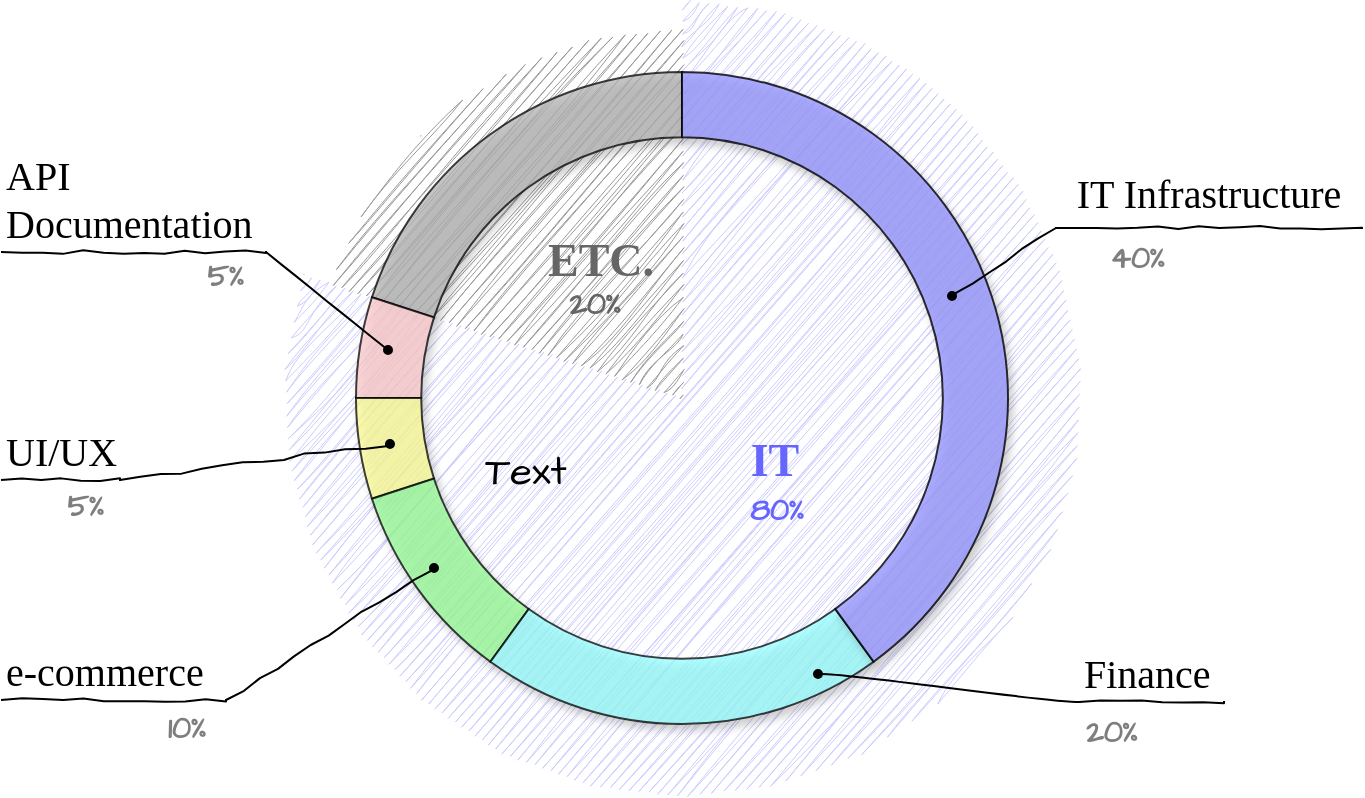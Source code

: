 <mxfile version="22.1.11" type="device">
  <diagram name="Page-1" id="viIcu50T6LygO2T--FVd">
    <mxGraphModel dx="1289" dy="2755" grid="0" gridSize="10" guides="1" tooltips="1" connect="1" arrows="1" fold="1" page="1" pageScale="1" pageWidth="800" pageHeight="800" math="0" shadow="0">
      <root>
        <mxCell id="0" />
        <mxCell id="1" value="light" parent="0" visible="0" />
        <mxCell id="ik-Oswm8SHKjp2aYhbDL-30" value="" style="rounded=1;whiteSpace=wrap;html=1;arcSize=31;strokeColor=none;strokeWidth=1;fillColor=#1CA5B8;fontColor=#ffffff;whiteSpace=wrap;align=left;verticalAlign=middle;spacingLeft=0;fontStyle=0;fontSize=14;spacing=10;shadow=0;glass=0;labelBackgroundColor=none;sketch=1;jiggle=2;curveFitting=1;fontFamily=Helvetica;" parent="1" vertex="1">
          <mxGeometry x="563" y="-630" width="72" height="276" as="geometry" />
        </mxCell>
        <mxCell id="ik-Oswm8SHKjp2aYhbDL-28" value="" style="rounded=1;whiteSpace=wrap;html=1;arcSize=10;strokeColor=none;strokeWidth=1;fillColor=#FFBC26;fontColor=#000000;whiteSpace=wrap;align=left;verticalAlign=middle;spacingLeft=0;fontStyle=1;fontSize=14;spacing=10;shadow=0;glass=0;labelBackgroundColor=none;sketch=1;jiggle=2;curveFitting=1;fontFamily=Helvetica;" parent="1" vertex="1">
          <mxGeometry x="137" y="-631" width="418" height="276" as="geometry" />
        </mxCell>
        <mxCell id="ik-Oswm8SHKjp2aYhbDL-22" value="&lt;font face=&quot;Architects Daughter&quot;&gt;&lt;span&gt;UI / UX&lt;/span&gt;&lt;/font&gt;" style="text;whiteSpace=wrap;html=1;fontSize=16;fontFamily=Helvetica;fontColor=default;align=center;verticalAlign=middle;fontStyle=0" parent="1" vertex="1">
          <mxGeometry x="345" y="-420" width="139" height="22" as="geometry" />
        </mxCell>
        <mxCell id="ik-Oswm8SHKjp2aYhbDL-25" value="&lt;font face=&quot;Architects Daughter&quot;&gt;&lt;span&gt;API Documentation&lt;/span&gt;&lt;/font&gt;" style="text;whiteSpace=wrap;html=1;fontSize=16;fontFamily=Helvetica;fontColor=default;align=center;verticalAlign=middle;fontStyle=0" parent="1" vertex="1">
          <mxGeometry x="408" y="-396" width="139" height="22" as="geometry" />
        </mxCell>
        <mxCell id="ik-Oswm8SHKjp2aYhbDL-27" value="" style="group" parent="1" vertex="1" connectable="0">
          <mxGeometry x="147" y="-503" width="400" height="20" as="geometry" />
        </mxCell>
        <mxCell id="ik-Oswm8SHKjp2aYhbDL-7" value="40%&lt;br&gt;Infrastructure" style="shape=crossbar;whiteSpace=wrap;html=1;rounded=1;shadow=0;glass=0;labelBackgroundColor=none;sketch=1;jiggle=2;curveFitting=1;strokeColor=default;strokeWidth=2;align=center;verticalAlign=middle;fontFamily=Architects Daughter;fontSize=16;fontColor=default;fillColor=default;fontSource=https%3A%2F%2Ffonts.googleapis.com%2Fcss%3Ffamily%3DArchitects%2BDaughter;fontStyle=1" parent="ik-Oswm8SHKjp2aYhbDL-27" vertex="1">
          <mxGeometry width="199.688" height="20" as="geometry" />
        </mxCell>
        <mxCell id="ik-Oswm8SHKjp2aYhbDL-13" value="20%&lt;br&gt;finance" style="shape=crossbar;whiteSpace=wrap;html=1;rounded=1;shadow=0;glass=0;labelBackgroundColor=none;sketch=1;jiggle=2;curveFitting=1;strokeColor=default;strokeWidth=2;align=center;verticalAlign=middle;fontFamily=Architects Daughter;fontSize=16;fontColor=default;fillColor=default;fontSource=https%3A%2F%2Ffonts.googleapis.com%2Fcss%3Ffamily%3DArchitects%2BDaughter;fontStyle=1" parent="ik-Oswm8SHKjp2aYhbDL-27" vertex="1">
          <mxGeometry x="199.688" width="99.844" height="20" as="geometry" />
        </mxCell>
        <mxCell id="ik-Oswm8SHKjp2aYhbDL-14" value="10%&lt;br&gt;&amp;nbsp;" style="shape=crossbar;whiteSpace=wrap;html=1;rounded=1;shadow=0;glass=0;labelBackgroundColor=none;sketch=1;jiggle=2;curveFitting=1;strokeColor=default;strokeWidth=2;align=center;verticalAlign=middle;fontFamily=Architects Daughter;fontSize=16;fontColor=default;fillColor=default;fontSource=https%3A%2F%2Ffonts.googleapis.com%2Fcss%3Ffamily%3DArchitects%2BDaughter;fontStyle=1" parent="ik-Oswm8SHKjp2aYhbDL-27" vertex="1">
          <mxGeometry x="299.532" width="49.922" height="20" as="geometry" />
        </mxCell>
        <mxCell id="ik-Oswm8SHKjp2aYhbDL-21" value="5%&lt;br&gt;&amp;nbsp;" style="shape=crossbar;whiteSpace=wrap;html=1;rounded=1;shadow=0;glass=0;labelBackgroundColor=none;sketch=1;jiggle=2;curveFitting=1;strokeColor=default;strokeWidth=2;align=center;verticalAlign=middle;fontFamily=Architects Daughter;fontSize=16;fontColor=default;fillColor=default;fontSource=https%3A%2F%2Ffonts.googleapis.com%2Fcss%3Ffamily%3DArchitects%2BDaughter;fontStyle=1" parent="ik-Oswm8SHKjp2aYhbDL-27" vertex="1">
          <mxGeometry x="350.078" width="24.961" height="20" as="geometry" />
        </mxCell>
        <mxCell id="ik-Oswm8SHKjp2aYhbDL-24" value="5%&lt;br&gt;&amp;nbsp;" style="shape=crossbar;whiteSpace=wrap;html=1;rounded=1;shadow=0;glass=0;labelBackgroundColor=none;sketch=1;jiggle=2;curveFitting=1;strokeColor=default;strokeWidth=2;align=center;verticalAlign=middle;fontFamily=Architects Daughter;fontSize=16;fontColor=default;fillColor=default;fontSource=https%3A%2F%2Ffonts.googleapis.com%2Fcss%3Ffamily%3DArchitects%2BDaughter;fontStyle=1" parent="ik-Oswm8SHKjp2aYhbDL-27" vertex="1">
          <mxGeometry x="375.039" width="24.961" height="20" as="geometry" />
        </mxCell>
        <mxCell id="ik-Oswm8SHKjp2aYhbDL-20" style="edgeStyle=orthogonalEdgeStyle;rounded=0;sketch=1;hachureGap=4;jiggle=2;curveFitting=1;orthogonalLoop=1;jettySize=auto;html=1;exitX=0.5;exitY=0.5;exitDx=0;exitDy=0;exitPerimeter=0;fontFamily=Helvetica;fontSource=https%3A%2F%2Ffonts.googleapis.com%2Fcss%3Ffamily%3DArchitects%2BDaughter;fontSize=16;fontColor=default;startSize=8;endSize=8;" parent="1" source="ik-Oswm8SHKjp2aYhbDL-21" target="ik-Oswm8SHKjp2aYhbDL-22" edge="1">
          <mxGeometry relative="1" as="geometry">
            <Array as="points">
              <mxPoint x="510" y="-443" />
              <mxPoint x="415" y="-443" />
            </Array>
          </mxGeometry>
        </mxCell>
        <mxCell id="ik-Oswm8SHKjp2aYhbDL-23" style="edgeStyle=orthogonalEdgeStyle;rounded=0;sketch=1;hachureGap=4;jiggle=2;curveFitting=1;orthogonalLoop=1;jettySize=auto;html=1;exitX=0.5;exitY=0.5;exitDx=0;exitDy=0;exitPerimeter=0;fontFamily=Helvetica;fontSource=https%3A%2F%2Ffonts.googleapis.com%2Fcss%3Ffamily%3DArchitects%2BDaughter;fontSize=16;fontColor=default;startSize=8;endSize=8;" parent="1" source="ik-Oswm8SHKjp2aYhbDL-24" target="ik-Oswm8SHKjp2aYhbDL-25" edge="1">
          <mxGeometry relative="1" as="geometry">
            <Array as="points">
              <mxPoint x="535" y="-422" />
              <mxPoint x="478" y="-422" />
            </Array>
          </mxGeometry>
        </mxCell>
        <mxCell id="ik-Oswm8SHKjp2aYhbDL-31" value="&lt;font face=&quot;Architects Daughter&quot;&gt;&lt;span&gt;e-commerce&lt;/span&gt;&lt;/font&gt;" style="text;whiteSpace=wrap;html=1;fontSize=16;fontFamily=Helvetica;fontColor=default;align=center;verticalAlign=middle;fontStyle=0" parent="1" vertex="1">
          <mxGeometry x="277.5" y="-438" width="139" height="22" as="geometry" />
        </mxCell>
        <mxCell id="ik-Oswm8SHKjp2aYhbDL-19" style="edgeStyle=orthogonalEdgeStyle;rounded=0;sketch=1;hachureGap=4;jiggle=2;curveFitting=1;orthogonalLoop=1;jettySize=auto;html=1;exitX=0.5;exitY=0.5;exitDx=0;exitDy=0;exitPerimeter=0;fontFamily=Helvetica;fontSource=https%3A%2F%2Ffonts.googleapis.com%2Fcss%3Ffamily%3DArchitects%2BDaughter;fontSize=16;fontColor=default;startSize=8;endSize=8;entryX=0.475;entryY=0.091;entryDx=0;entryDy=0;entryPerimeter=0;" parent="1" source="ik-Oswm8SHKjp2aYhbDL-14" target="ik-Oswm8SHKjp2aYhbDL-31" edge="1">
          <mxGeometry relative="1" as="geometry">
            <mxPoint x="494" y="-267" as="targetPoint" />
            <Array as="points">
              <mxPoint x="471" y="-457" />
              <mxPoint x="344" y="-457" />
            </Array>
          </mxGeometry>
        </mxCell>
        <mxCell id="ik-Oswm8SHKjp2aYhbDL-71" value="IT&lt;br style=&quot;font-size: 26px;&quot;&gt;(80%)" style="rounded=1;whiteSpace=wrap;html=1;strokeWidth=2;fillWeight=4;hachureGap=8;hachureAngle=45;fillColor=#999900;sketch=1;shadow=0;glass=0;labelBackgroundColor=none;jiggle=2;curveFitting=1;strokeColor=default;align=center;verticalAlign=bottom;fontFamily=Architects Daughter;fontSize=26;fontColor=default;labelPosition=center;verticalLabelPosition=top;fontSource=https%3A%2F%2Ffonts.googleapis.com%2Fcss%3Ffamily%3DArchitects%2BDaughter;fontStyle=1" parent="1" vertex="1">
          <mxGeometry x="147" y="-545" width="402" height="25" as="geometry" />
        </mxCell>
        <mxCell id="ik-Oswm8SHKjp2aYhbDL-72" value="ETC.&lt;br&gt;(20%)" style="rounded=1;whiteSpace=wrap;html=1;strokeWidth=2;fillWeight=4;hachureGap=8;hachureAngle=45;fillColor=#9999FF;sketch=1;shadow=0;glass=0;labelBackgroundColor=none;jiggle=2;curveFitting=1;strokeColor=default;align=center;verticalAlign=bottom;fontFamily=Architects Daughter;fontSize=26;fontColor=default;labelPosition=center;verticalLabelPosition=top;fontSource=https%3A%2F%2Ffonts.googleapis.com%2Fcss%3Ffamily%3DArchitects%2BDaughter;fontStyle=1" parent="1" vertex="1">
          <mxGeometry x="569" y="-545" width="60" height="25" as="geometry" />
        </mxCell>
        <mxCell id="ik-Oswm8SHKjp2aYhbDL-79" value="&lt;font face=&quot;Architects Daughter&quot; style=&quot;font-size: 15px;&quot;&gt;Art,&lt;br style=&quot;font-size: 15px;&quot;&gt;Social Science,&lt;br style=&quot;font-size: 15px;&quot;&gt;Media &amp;amp; commu-nication&lt;br style=&quot;font-size: 15px;&quot;&gt;&lt;/font&gt;" style="text;whiteSpace=wrap;html=1;fontSize=15;fontFamily=Helvetica;fontColor=default;align=center;verticalAlign=top;fontStyle=0" parent="1" vertex="1">
          <mxGeometry x="569" y="-512" width="61" height="143" as="geometry" />
        </mxCell>
        <mxCell id="ik-Oswm8SHKjp2aYhbDL-80" value="&lt;font face=&quot;Architects Daughter&quot;&gt;&lt;span&gt;by format&lt;/span&gt;&lt;/font&gt;" style="text;whiteSpace=wrap;html=1;fontSize=16;fontFamily=Helvetica;fontColor=default;align=left;verticalAlign=middle;fontStyle=1" parent="1" vertex="1">
          <mxGeometry x="143" y="-343" width="139" height="22" as="geometry" />
        </mxCell>
        <mxCell id="ik-Oswm8SHKjp2aYhbDL-60" value="30%&lt;br&gt;documents" style="rounded=1;whiteSpace=wrap;html=1;arcSize=50;strokeColor=none;strokeWidth=1;fillColor=#727F8C;fontColor=default;whiteSpace=wrap;align=center;verticalAlign=middle;spacingLeft=0;fontStyle=1;fontSize=18;spacing=10;shadow=0;glass=0;labelBackgroundColor=none;sketch=1;jiggle=2;curveFitting=1;fontFamily=Architects Daughter;fontSource=https%3A%2F%2Ffonts.googleapis.com%2Fcss%3Ffamily%3DArchitects%2BDaughter;fillStyle=hachure;container=0;" parent="1" vertex="1">
          <mxGeometry x="137" y="-317" width="149.124" height="50" as="geometry" />
        </mxCell>
        <mxCell id="ik-Oswm8SHKjp2aYhbDL-65" value="10%&lt;br&gt;ETC." style="rounded=1;whiteSpace=wrap;html=1;arcSize=50;strokeColor=none;strokeWidth=1;fillColor=#727F8C;fontColor=default;whiteSpace=wrap;align=center;verticalAlign=middle;spacingLeft=0;fontStyle=1;fontSize=18;spacing=0;shadow=0;glass=0;labelBackgroundColor=none;sketch=1;jiggle=2;curveFitting=1;fontFamily=Architects Daughter;fontSource=https%3A%2F%2Ffonts.googleapis.com%2Fcss%3Ffamily%3DArchitects%2BDaughter;fillStyle=hachure;container=0;horizontal=1;" parent="1" vertex="1">
          <mxGeometry x="586.213" y="-317" width="48.787" height="50" as="geometry" />
        </mxCell>
        <mxCell id="ik-Oswm8SHKjp2aYhbDL-61" value="20% website" style="rounded=1;whiteSpace=wrap;html=1;arcSize=50;strokeColor=none;strokeWidth=1;fillColor=#727F8C;fontColor=default;whiteSpace=wrap;align=center;verticalAlign=middle;spacingLeft=0;fontStyle=1;fontSize=18;spacing=10;shadow=0;glass=0;labelBackgroundColor=none;sketch=1;jiggle=2;curveFitting=1;fontFamily=Architects Daughter;fontSource=https%3A%2F%2Ffonts.googleapis.com%2Fcss%3Ffamily%3DArchitects%2BDaughter;fillStyle=hachure;container=0;" parent="1" vertex="1">
          <mxGeometry x="291" y="-317" width="93" height="50" as="geometry" />
        </mxCell>
        <mxCell id="ik-Oswm8SHKjp2aYhbDL-62" value="20%&lt;br&gt;subtitling" style="rounded=1;whiteSpace=wrap;html=1;arcSize=50;strokeColor=none;strokeWidth=1;fillColor=#727F8C;fontColor=default;whiteSpace=wrap;align=center;verticalAlign=middle;spacingLeft=0;fontStyle=1;fontSize=18;spacing=10;shadow=0;glass=0;labelBackgroundColor=none;sketch=1;jiggle=2;curveFitting=1;fontFamily=Architects Daughter;fontSource=https%3A%2F%2Ffonts.googleapis.com%2Fcss%3Ffamily%3DArchitects%2BDaughter;fillStyle=hachure;container=0;" parent="1" vertex="1">
          <mxGeometry x="389" y="-317" width="93" height="50" as="geometry" />
        </mxCell>
        <mxCell id="ik-Oswm8SHKjp2aYhbDL-64" value="20%&lt;br&gt;P.R." style="rounded=1;whiteSpace=wrap;html=1;arcSize=50;strokeColor=none;strokeWidth=1;fillColor=#727F8C;fontColor=default;whiteSpace=wrap;align=center;verticalAlign=middle;spacingLeft=0;fontStyle=1;fontSize=18;spacing=10;shadow=0;glass=0;labelBackgroundColor=none;sketch=1;jiggle=2;curveFitting=1;fontFamily=Architects Daughter;fontSource=https%3A%2F%2Ffonts.googleapis.com%2Fcss%3Ffamily%3DArchitects%2BDaughter;fillStyle=hachure;container=0;" parent="1" vertex="1">
          <mxGeometry x="487" y="-317" width="93" height="50" as="geometry" />
        </mxCell>
        <mxCell id="ik-Oswm8SHKjp2aYhbDL-115" value="dark" parent="0" visible="0" />
        <mxCell id="ik-Oswm8SHKjp2aYhbDL-116" value="" style="rounded=1;whiteSpace=wrap;html=1;arcSize=31;strokeColor=none;strokeWidth=1;fillColor=#1CA5B8;fontColor=#ffffff;whiteSpace=wrap;align=left;verticalAlign=middle;spacingLeft=0;fontStyle=0;fontSize=14;spacing=10;shadow=0;glass=0;labelBackgroundColor=none;sketch=1;jiggle=2;curveFitting=1;fontFamily=Helvetica;opacity=50;" parent="ik-Oswm8SHKjp2aYhbDL-115" vertex="1">
          <mxGeometry x="563" y="-630" width="72" height="276" as="geometry" />
        </mxCell>
        <mxCell id="ik-Oswm8SHKjp2aYhbDL-117" value="" style="rounded=1;whiteSpace=wrap;html=1;arcSize=10;strokeColor=none;strokeWidth=1;fillColor=#FFBC26;fontColor=#000000;whiteSpace=wrap;align=left;verticalAlign=middle;spacingLeft=0;fontStyle=1;fontSize=14;spacing=10;shadow=0;glass=0;labelBackgroundColor=none;sketch=1;jiggle=2;curveFitting=1;fontFamily=Helvetica;opacity=50;" parent="ik-Oswm8SHKjp2aYhbDL-115" vertex="1">
          <mxGeometry x="137" y="-631" width="418" height="276" as="geometry" />
        </mxCell>
        <mxCell id="ik-Oswm8SHKjp2aYhbDL-118" value="&lt;font face=&quot;Architects Daughter&quot;&gt;&lt;span&gt;UI / UX&lt;/span&gt;&lt;/font&gt;" style="text;whiteSpace=wrap;html=1;fontSize=16;fontFamily=Helvetica;fontColor=default;align=center;verticalAlign=middle;fontStyle=0" parent="ik-Oswm8SHKjp2aYhbDL-115" vertex="1">
          <mxGeometry x="345" y="-420" width="139" height="22" as="geometry" />
        </mxCell>
        <mxCell id="ik-Oswm8SHKjp2aYhbDL-119" value="&lt;font face=&quot;Architects Daughter&quot;&gt;&lt;span&gt;API Documentation&lt;/span&gt;&lt;/font&gt;" style="text;whiteSpace=wrap;html=1;fontSize=16;fontFamily=Helvetica;fontColor=default;align=center;verticalAlign=middle;fontStyle=0" parent="ik-Oswm8SHKjp2aYhbDL-115" vertex="1">
          <mxGeometry x="408" y="-396" width="139" height="22" as="geometry" />
        </mxCell>
        <mxCell id="ik-Oswm8SHKjp2aYhbDL-120" value="" style="group" parent="ik-Oswm8SHKjp2aYhbDL-115" vertex="1" connectable="0">
          <mxGeometry x="147" y="-503" width="400" height="20" as="geometry" />
        </mxCell>
        <mxCell id="ik-Oswm8SHKjp2aYhbDL-121" value="40%&lt;br&gt;Infrastructure" style="shape=crossbar;whiteSpace=wrap;html=1;rounded=1;shadow=0;glass=0;labelBackgroundColor=none;sketch=1;jiggle=2;curveFitting=1;strokeColor=default;strokeWidth=2;align=center;verticalAlign=middle;fontFamily=Architects Daughter;fontSize=16;fontColor=default;fillColor=default;fontSource=https%3A%2F%2Ffonts.googleapis.com%2Fcss%3Ffamily%3DArchitects%2BDaughter;fontStyle=1" parent="ik-Oswm8SHKjp2aYhbDL-120" vertex="1">
          <mxGeometry width="199.688" height="20" as="geometry" />
        </mxCell>
        <mxCell id="ik-Oswm8SHKjp2aYhbDL-122" value="20%&lt;br&gt;finance" style="shape=crossbar;whiteSpace=wrap;html=1;rounded=1;shadow=0;glass=0;labelBackgroundColor=none;sketch=1;jiggle=2;curveFitting=1;strokeColor=default;strokeWidth=2;align=center;verticalAlign=middle;fontFamily=Architects Daughter;fontSize=16;fontColor=default;fillColor=default;fontSource=https%3A%2F%2Ffonts.googleapis.com%2Fcss%3Ffamily%3DArchitects%2BDaughter;fontStyle=1" parent="ik-Oswm8SHKjp2aYhbDL-120" vertex="1">
          <mxGeometry x="199.688" width="99.844" height="20" as="geometry" />
        </mxCell>
        <mxCell id="ik-Oswm8SHKjp2aYhbDL-123" value="10%&lt;br&gt;&amp;nbsp;" style="shape=crossbar;whiteSpace=wrap;html=1;rounded=1;shadow=0;glass=0;labelBackgroundColor=none;sketch=1;jiggle=2;curveFitting=1;strokeColor=default;strokeWidth=2;align=center;verticalAlign=middle;fontFamily=Architects Daughter;fontSize=16;fontColor=default;fillColor=default;fontSource=https%3A%2F%2Ffonts.googleapis.com%2Fcss%3Ffamily%3DArchitects%2BDaughter;fontStyle=1" parent="ik-Oswm8SHKjp2aYhbDL-120" vertex="1">
          <mxGeometry x="299.532" width="49.922" height="20" as="geometry" />
        </mxCell>
        <mxCell id="ik-Oswm8SHKjp2aYhbDL-124" value="5%&lt;br&gt;&amp;nbsp;" style="shape=crossbar;whiteSpace=wrap;html=1;rounded=1;shadow=0;glass=0;labelBackgroundColor=none;sketch=1;jiggle=2;curveFitting=1;strokeColor=default;strokeWidth=2;align=center;verticalAlign=middle;fontFamily=Architects Daughter;fontSize=16;fontColor=default;fillColor=default;fontSource=https%3A%2F%2Ffonts.googleapis.com%2Fcss%3Ffamily%3DArchitects%2BDaughter;fontStyle=1" parent="ik-Oswm8SHKjp2aYhbDL-120" vertex="1">
          <mxGeometry x="350.078" width="24.961" height="20" as="geometry" />
        </mxCell>
        <mxCell id="ik-Oswm8SHKjp2aYhbDL-125" value="5%&lt;br&gt;&amp;nbsp;" style="shape=crossbar;whiteSpace=wrap;html=1;rounded=1;shadow=0;glass=0;labelBackgroundColor=none;sketch=1;jiggle=2;curveFitting=1;strokeColor=default;strokeWidth=2;align=center;verticalAlign=middle;fontFamily=Architects Daughter;fontSize=16;fontColor=default;fillColor=default;fontSource=https%3A%2F%2Ffonts.googleapis.com%2Fcss%3Ffamily%3DArchitects%2BDaughter;fontStyle=1" parent="ik-Oswm8SHKjp2aYhbDL-120" vertex="1">
          <mxGeometry x="375.039" width="24.961" height="20" as="geometry" />
        </mxCell>
        <mxCell id="ik-Oswm8SHKjp2aYhbDL-126" style="edgeStyle=orthogonalEdgeStyle;rounded=0;sketch=1;hachureGap=4;jiggle=2;curveFitting=1;orthogonalLoop=1;jettySize=auto;html=1;exitX=0.5;exitY=0.5;exitDx=0;exitDy=0;exitPerimeter=0;fontFamily=Helvetica;fontSource=https%3A%2F%2Ffonts.googleapis.com%2Fcss%3Ffamily%3DArchitects%2BDaughter;fontSize=16;fontColor=default;startSize=8;endSize=8;" parent="ik-Oswm8SHKjp2aYhbDL-115" source="ik-Oswm8SHKjp2aYhbDL-124" target="ik-Oswm8SHKjp2aYhbDL-118" edge="1">
          <mxGeometry relative="1" as="geometry">
            <Array as="points">
              <mxPoint x="510" y="-443" />
              <mxPoint x="415" y="-443" />
            </Array>
          </mxGeometry>
        </mxCell>
        <mxCell id="ik-Oswm8SHKjp2aYhbDL-127" style="edgeStyle=orthogonalEdgeStyle;rounded=0;sketch=1;hachureGap=4;jiggle=2;curveFitting=1;orthogonalLoop=1;jettySize=auto;html=1;exitX=0.5;exitY=0.5;exitDx=0;exitDy=0;exitPerimeter=0;fontFamily=Helvetica;fontSource=https%3A%2F%2Ffonts.googleapis.com%2Fcss%3Ffamily%3DArchitects%2BDaughter;fontSize=16;fontColor=default;startSize=8;endSize=8;" parent="ik-Oswm8SHKjp2aYhbDL-115" source="ik-Oswm8SHKjp2aYhbDL-125" target="ik-Oswm8SHKjp2aYhbDL-119" edge="1">
          <mxGeometry relative="1" as="geometry">
            <Array as="points">
              <mxPoint x="535" y="-422" />
              <mxPoint x="478" y="-422" />
            </Array>
          </mxGeometry>
        </mxCell>
        <mxCell id="ik-Oswm8SHKjp2aYhbDL-128" value="&lt;font face=&quot;Architects Daughter&quot;&gt;&lt;span&gt;e-commerce&lt;/span&gt;&lt;/font&gt;" style="text;whiteSpace=wrap;html=1;fontSize=16;fontFamily=Helvetica;fontColor=default;align=center;verticalAlign=middle;fontStyle=0" parent="ik-Oswm8SHKjp2aYhbDL-115" vertex="1">
          <mxGeometry x="277.5" y="-438" width="139" height="22" as="geometry" />
        </mxCell>
        <mxCell id="ik-Oswm8SHKjp2aYhbDL-129" style="edgeStyle=orthogonalEdgeStyle;rounded=0;sketch=1;hachureGap=4;jiggle=2;curveFitting=1;orthogonalLoop=1;jettySize=auto;html=1;exitX=0.5;exitY=0.5;exitDx=0;exitDy=0;exitPerimeter=0;fontFamily=Helvetica;fontSource=https%3A%2F%2Ffonts.googleapis.com%2Fcss%3Ffamily%3DArchitects%2BDaughter;fontSize=16;fontColor=default;startSize=8;endSize=8;entryX=0.475;entryY=0.091;entryDx=0;entryDy=0;entryPerimeter=0;" parent="ik-Oswm8SHKjp2aYhbDL-115" source="ik-Oswm8SHKjp2aYhbDL-123" target="ik-Oswm8SHKjp2aYhbDL-128" edge="1">
          <mxGeometry relative="1" as="geometry">
            <mxPoint x="494" y="-267" as="targetPoint" />
            <Array as="points">
              <mxPoint x="471" y="-457" />
              <mxPoint x="344" y="-457" />
            </Array>
          </mxGeometry>
        </mxCell>
        <mxCell id="ik-Oswm8SHKjp2aYhbDL-130" value="IT&lt;br style=&quot;font-size: 26px;&quot;&gt;(80%)" style="rounded=1;whiteSpace=wrap;html=1;strokeWidth=2;fillWeight=4;hachureGap=8;hachureAngle=45;fillColor=#999900;sketch=1;shadow=0;glass=0;labelBackgroundColor=none;jiggle=2;curveFitting=1;strokeColor=default;align=center;verticalAlign=bottom;fontFamily=Architects Daughter;fontSize=26;fontColor=default;labelPosition=center;verticalLabelPosition=top;fontSource=https%3A%2F%2Ffonts.googleapis.com%2Fcss%3Ffamily%3DArchitects%2BDaughter;fontStyle=1" parent="ik-Oswm8SHKjp2aYhbDL-115" vertex="1">
          <mxGeometry x="147" y="-545" width="402" height="25" as="geometry" />
        </mxCell>
        <mxCell id="ik-Oswm8SHKjp2aYhbDL-131" value="ETC.&lt;br&gt;(20%)" style="rounded=1;whiteSpace=wrap;html=1;strokeWidth=2;fillWeight=4;hachureGap=8;hachureAngle=45;fillColor=#9999FF;sketch=1;shadow=0;glass=0;labelBackgroundColor=none;jiggle=2;curveFitting=1;strokeColor=default;align=center;verticalAlign=bottom;fontFamily=Architects Daughter;fontSize=26;fontColor=default;labelPosition=center;verticalLabelPosition=top;fontSource=https%3A%2F%2Ffonts.googleapis.com%2Fcss%3Ffamily%3DArchitects%2BDaughter;fontStyle=1" parent="ik-Oswm8SHKjp2aYhbDL-115" vertex="1">
          <mxGeometry x="569" y="-545" width="60" height="25" as="geometry" />
        </mxCell>
        <mxCell id="ik-Oswm8SHKjp2aYhbDL-132" value="&lt;font face=&quot;Architects Daughter&quot; style=&quot;font-size: 15px;&quot;&gt;Art,&lt;br style=&quot;font-size: 15px;&quot;&gt;Social Science,&lt;br style=&quot;font-size: 15px;&quot;&gt;Media &amp;amp; commu-nication&lt;br style=&quot;font-size: 15px;&quot;&gt;&lt;/font&gt;" style="text;whiteSpace=wrap;html=1;fontSize=15;fontFamily=Helvetica;fontColor=default;align=center;verticalAlign=top;fontStyle=0" parent="ik-Oswm8SHKjp2aYhbDL-115" vertex="1">
          <mxGeometry x="569" y="-512" width="61" height="143" as="geometry" />
        </mxCell>
        <mxCell id="ik-Oswm8SHKjp2aYhbDL-133" value="&lt;font face=&quot;Architects Daughter&quot;&gt;&lt;span&gt;by format&lt;/span&gt;&lt;/font&gt;" style="text;whiteSpace=wrap;html=1;fontSize=16;fontFamily=Helvetica;fontColor=default;align=left;verticalAlign=middle;fontStyle=1" parent="ik-Oswm8SHKjp2aYhbDL-115" vertex="1">
          <mxGeometry x="143" y="-343" width="139" height="22" as="geometry" />
        </mxCell>
        <mxCell id="ik-Oswm8SHKjp2aYhbDL-134" value="30%&lt;br&gt;documents" style="rounded=1;whiteSpace=wrap;html=1;arcSize=50;strokeColor=none;strokeWidth=1;fillColor=#727F8C;fontColor=#CCCCCC;whiteSpace=wrap;align=center;verticalAlign=middle;spacingLeft=0;fontStyle=1;fontSize=18;spacing=10;shadow=0;glass=0;labelBackgroundColor=none;sketch=1;jiggle=2;curveFitting=1;fontFamily=Architects Daughter;fontSource=https%3A%2F%2Ffonts.googleapis.com%2Fcss%3Ffamily%3DArchitects%2BDaughter;fillStyle=hachure;container=0;opacity=75;" parent="ik-Oswm8SHKjp2aYhbDL-115" vertex="1">
          <mxGeometry x="137" y="-317" width="149.124" height="50" as="geometry" />
        </mxCell>
        <mxCell id="ik-Oswm8SHKjp2aYhbDL-135" value="10%&lt;br&gt;ETC." style="rounded=1;whiteSpace=wrap;html=1;arcSize=50;strokeColor=none;strokeWidth=1;fillColor=#727F8C;fontColor=#CCCCCC;whiteSpace=wrap;align=center;verticalAlign=middle;spacingLeft=0;fontStyle=1;fontSize=18;spacing=0;shadow=0;glass=0;labelBackgroundColor=none;sketch=1;jiggle=2;curveFitting=1;fontFamily=Architects Daughter;fontSource=https%3A%2F%2Ffonts.googleapis.com%2Fcss%3Ffamily%3DArchitects%2BDaughter;fillStyle=hachure;container=0;horizontal=1;opacity=75;" parent="ik-Oswm8SHKjp2aYhbDL-115" vertex="1">
          <mxGeometry x="586.213" y="-317" width="48.787" height="50" as="geometry" />
        </mxCell>
        <mxCell id="ik-Oswm8SHKjp2aYhbDL-136" value="20% website" style="rounded=1;whiteSpace=wrap;html=1;arcSize=50;strokeColor=none;strokeWidth=1;fillColor=#727F8C;fontColor=#CCCCCC;whiteSpace=wrap;align=center;verticalAlign=middle;spacingLeft=0;fontStyle=1;fontSize=18;spacing=10;shadow=0;glass=0;labelBackgroundColor=none;sketch=1;jiggle=2;curveFitting=1;fontFamily=Architects Daughter;fontSource=https%3A%2F%2Ffonts.googleapis.com%2Fcss%3Ffamily%3DArchitects%2BDaughter;fillStyle=hachure;container=0;opacity=75;" parent="ik-Oswm8SHKjp2aYhbDL-115" vertex="1">
          <mxGeometry x="291" y="-317" width="93" height="50" as="geometry" />
        </mxCell>
        <mxCell id="ik-Oswm8SHKjp2aYhbDL-137" value="20%&lt;br&gt;subtitling" style="rounded=1;whiteSpace=wrap;html=1;arcSize=50;strokeColor=none;strokeWidth=1;fillColor=#727F8C;fontColor=#CCCCCC;whiteSpace=wrap;align=center;verticalAlign=middle;spacingLeft=0;fontStyle=1;fontSize=18;spacing=10;shadow=0;glass=0;labelBackgroundColor=none;sketch=1;jiggle=2;curveFitting=1;fontFamily=Architects Daughter;fontSource=https%3A%2F%2Ffonts.googleapis.com%2Fcss%3Ffamily%3DArchitects%2BDaughter;fillStyle=hachure;container=0;opacity=75;" parent="ik-Oswm8SHKjp2aYhbDL-115" vertex="1">
          <mxGeometry x="389" y="-317" width="93" height="50" as="geometry" />
        </mxCell>
        <mxCell id="ik-Oswm8SHKjp2aYhbDL-138" value="20%&lt;br&gt;P.R." style="rounded=1;whiteSpace=wrap;html=1;arcSize=50;strokeColor=none;strokeWidth=1;fillColor=#727F8C;fontColor=#CCCCCC;whiteSpace=wrap;align=center;verticalAlign=middle;spacingLeft=0;fontStyle=1;fontSize=18;spacing=10;shadow=0;glass=0;labelBackgroundColor=none;sketch=1;jiggle=2;curveFitting=1;fontFamily=Architects Daughter;fontSource=https%3A%2F%2Ffonts.googleapis.com%2Fcss%3Ffamily%3DArchitects%2BDaughter;fillStyle=hachure;container=0;opacity=75;" parent="ik-Oswm8SHKjp2aYhbDL-115" vertex="1">
          <mxGeometry x="487" y="-317" width="93" height="50" as="geometry" />
        </mxCell>
        <mxCell id="ik-Oswm8SHKjp2aYhbDL-139" value="neutral, glossy" style="" parent="0" visible="0" />
        <mxCell id="fKAavyPOBQqlRlKc0EKa-1" value="" style="rounded=1;whiteSpace=wrap;html=1;arcSize=10;strokeColor=none;strokeWidth=1;fillColor=#FFBC26;fontColor=#000000;whiteSpace=wrap;align=left;verticalAlign=middle;spacingLeft=0;fontStyle=1;fontSize=14;spacing=10;shadow=0;glass=0;labelBackgroundColor=none;sketch=1;jiggle=2;curveFitting=1;fontFamily=Helvetica;opacity=50;fillStyle=dashed;" vertex="1" parent="ik-Oswm8SHKjp2aYhbDL-139">
          <mxGeometry x="136" y="-595" width="490" height="260" as="geometry" />
        </mxCell>
        <mxCell id="ik-Oswm8SHKjp2aYhbDL-142" value="&lt;font style=&quot;font-size: 12px;&quot;&gt;&lt;span style=&quot;font-size: 12px;&quot;&gt;UI / UX&lt;/span&gt;&lt;/font&gt;" style="text;whiteSpace=wrap;html=1;fontSize=12;fontFamily=IBM Plex Sans Condensed;fontColor=default;align=center;verticalAlign=top;fontStyle=0;fontSource=https%3A%2F%2Ffonts.googleapis.com%2Fcss%3Ffamily%3DIBM%2BPlex%2BSans%2BCondensed;" parent="ik-Oswm8SHKjp2aYhbDL-139" vertex="1">
          <mxGeometry x="399" y="-424" width="55" height="22" as="geometry" />
        </mxCell>
        <mxCell id="ik-Oswm8SHKjp2aYhbDL-143" value="&lt;font style=&quot;font-size: 12px;&quot;&gt;&lt;span style=&quot;font-size: 12px;&quot;&gt;API Documentation&lt;/span&gt;&lt;/font&gt;" style="text;whiteSpace=wrap;html=1;fontSize=12;fontFamily=IBM Plex Sans Condensed;fontColor=default;align=center;verticalAlign=top;fontStyle=0;fontSource=https%3A%2F%2Ffonts.googleapis.com%2Fcss%3Ffamily%3DIBM%2BPlex%2BSans%2BCondensed;" parent="ik-Oswm8SHKjp2aYhbDL-139" vertex="1">
          <mxGeometry x="463" y="-424" width="83" height="39" as="geometry" />
        </mxCell>
        <mxCell id="ik-Oswm8SHKjp2aYhbDL-150" style="edgeStyle=orthogonalEdgeStyle;rounded=0;hachureGap=4;orthogonalLoop=1;jettySize=auto;html=1;exitX=0.5;exitY=0.5;exitDx=0;exitDy=0;exitPerimeter=0;fontFamily=IBM Plex Sans Condensed;fontSource=https%3A%2F%2Ffonts.googleapis.com%2Fcss%3Ffamily%3DIBM%2BPlex%2BSans%2BCondensed;fontSize=16;fontColor=default;startSize=8;endSize=3;endArrow=blockThin;endFill=1;strokeWidth=1;entryX=0.5;entryY=0;entryDx=0;entryDy=0;" parent="ik-Oswm8SHKjp2aYhbDL-139" source="ik-Oswm8SHKjp2aYhbDL-148" target="ik-Oswm8SHKjp2aYhbDL-142" edge="1">
          <mxGeometry relative="1" as="geometry">
            <Array as="points">
              <mxPoint x="509" y="-444" />
              <mxPoint x="427" y="-444" />
            </Array>
          </mxGeometry>
        </mxCell>
        <mxCell id="ik-Oswm8SHKjp2aYhbDL-151" style="edgeStyle=orthogonalEdgeStyle;rounded=0;hachureGap=4;orthogonalLoop=1;jettySize=auto;html=1;exitX=0.5;exitY=0.5;exitDx=0;exitDy=0;exitPerimeter=0;fontFamily=IBM Plex Sans Condensed;fontSource=https%3A%2F%2Ffonts.googleapis.com%2Fcss%3Ffamily%3DIBM%2BPlex%2BSans%2BCondensed;fontSize=16;fontColor=default;startSize=8;endSize=3;endArrow=blockThin;endFill=1;strokeWidth=1;entryX=0.5;entryY=0;entryDx=0;entryDy=0;" parent="ik-Oswm8SHKjp2aYhbDL-139" source="ik-Oswm8SHKjp2aYhbDL-149" target="ik-Oswm8SHKjp2aYhbDL-143" edge="1">
          <mxGeometry relative="1" as="geometry">
            <Array as="points">
              <mxPoint x="534" y="-438" />
              <mxPoint x="505" y="-438" />
            </Array>
          </mxGeometry>
        </mxCell>
        <mxCell id="ik-Oswm8SHKjp2aYhbDL-152" value="&lt;font style=&quot;font-size: 12px;&quot;&gt;&lt;span style=&quot;font-size: 12px;&quot;&gt;e-commerce&lt;/span&gt;&lt;/font&gt;" style="text;whiteSpace=wrap;html=1;fontSize=12;fontFamily=IBM Plex Sans Condensed;fontColor=default;align=center;verticalAlign=top;fontStyle=0;fontSource=https%3A%2F%2Ffonts.googleapis.com%2Fcss%3Ffamily%3DIBM%2BPlex%2BSans%2BCondensed;" parent="ik-Oswm8SHKjp2aYhbDL-139" vertex="1">
          <mxGeometry x="294.5" y="-424" width="104" height="22" as="geometry" />
        </mxCell>
        <mxCell id="ik-Oswm8SHKjp2aYhbDL-153" style="edgeStyle=orthogonalEdgeStyle;rounded=0;hachureGap=4;orthogonalLoop=1;jettySize=auto;html=1;exitX=0.5;exitY=0.5;exitDx=0;exitDy=0;exitPerimeter=0;fontFamily=IBM Plex Sans Condensed;fontSource=https%3A%2F%2Ffonts.googleapis.com%2Fcss%3Ffamily%3DIBM%2BPlex%2BSans%2BCondensed;fontSize=16;fontColor=default;startSize=8;endSize=3;entryX=0.475;entryY=0.091;entryDx=0;entryDy=0;entryPerimeter=0;endArrow=blockThin;endFill=1;strokeWidth=1;" parent="ik-Oswm8SHKjp2aYhbDL-139" source="ik-Oswm8SHKjp2aYhbDL-147" target="ik-Oswm8SHKjp2aYhbDL-152" edge="1">
          <mxGeometry relative="1" as="geometry">
            <mxPoint x="494" y="-267" as="targetPoint" />
            <Array as="points">
              <mxPoint x="472" y="-451" />
              <mxPoint x="344" y="-451" />
            </Array>
          </mxGeometry>
        </mxCell>
        <mxCell id="ik-Oswm8SHKjp2aYhbDL-154" value="IT&lt;br style=&quot;font-size: 17px;&quot;&gt;(80%)" style="rounded=1;whiteSpace=wrap;html=1;strokeWidth=2;fillWeight=4;hachureGap=8;hachureAngle=45;fillColor=#999900;shadow=0;glass=0;labelBackgroundColor=none;strokeColor=default;align=center;verticalAlign=bottom;fontFamily=IBM Plex Sans;fontSize=17;fontColor=default;labelPosition=center;verticalLabelPosition=top;fontSource=https%3A%2F%2Ffonts.googleapis.com%2Fcss%3Ffamily%3DIBM%2BPlex%2BSans;fontStyle=1;opacity=75;" parent="ik-Oswm8SHKjp2aYhbDL-139" vertex="1">
          <mxGeometry x="147" y="-539" width="399" height="25" as="geometry" />
        </mxCell>
        <mxCell id="ik-Oswm8SHKjp2aYhbDL-155" value="ETC.&lt;br style=&quot;font-size: 17px;&quot;&gt;(20%)" style="rounded=1;whiteSpace=wrap;html=1;strokeWidth=2;fillWeight=4;hachureGap=8;hachureAngle=45;fillColor=#9999FF;shadow=0;glass=0;labelBackgroundColor=none;strokeColor=default;align=center;verticalAlign=bottom;fontFamily=IBM Plex Sans;fontSize=17;fontColor=default;labelPosition=center;verticalLabelPosition=top;fontSource=https%3A%2F%2Ffonts.googleapis.com%2Fcss%3Ffamily%3DIBM%2BPlex%2BSans;fontStyle=1;opacity=75;" parent="ik-Oswm8SHKjp2aYhbDL-139" vertex="1">
          <mxGeometry x="556" y="-539" width="60" height="25" as="geometry" />
        </mxCell>
        <mxCell id="ik-Oswm8SHKjp2aYhbDL-156" value="&lt;font style=&quot;font-size: 12px;&quot;&gt;Art,&lt;br style=&quot;font-size: 12px;&quot;&gt;Social Science,&lt;br style=&quot;font-size: 12px;&quot;&gt;Media &amp;amp; commu-nication&lt;br style=&quot;font-size: 12px;&quot;&gt;&lt;/font&gt;" style="text;whiteSpace=wrap;html=1;fontSize=12;fontFamily=IBM Plex Sans Condensed;fontColor=default;align=center;verticalAlign=top;fontStyle=0;fontSource=https%3A%2F%2Ffonts.googleapis.com%2Fcss%3Ffamily%3DIBM%2BPlex%2BSans%2BCondensed;" parent="ik-Oswm8SHKjp2aYhbDL-139" vertex="1">
          <mxGeometry x="418" y="-182" width="61" height="143" as="geometry" />
        </mxCell>
        <mxCell id="ik-Oswm8SHKjp2aYhbDL-157" value="&lt;font&gt;&lt;span&gt;by format&lt;/span&gt;&lt;/font&gt;" style="text;whiteSpace=wrap;html=1;fontSize=16;fontFamily=IBM Plex Sans;fontColor=default;align=left;verticalAlign=middle;fontStyle=1;fontSource=https%3A%2F%2Ffonts.googleapis.com%2Fcss%3Ffamily%3DIBM%2BPlex%2BSans;" parent="ik-Oswm8SHKjp2aYhbDL-139" vertex="1">
          <mxGeometry x="143" y="-343" width="139" height="22" as="geometry" />
        </mxCell>
        <mxCell id="ik-Oswm8SHKjp2aYhbDL-158" value="30%&lt;br&gt;documents" style="rounded=1;whiteSpace=wrap;html=1;arcSize=50;strokeColor=none;strokeWidth=1;fillColor=#727F8C;fontColor=#CCCCCC;whiteSpace=wrap;align=center;verticalAlign=middle;spacingLeft=0;fontStyle=1;fontSize=18;spacing=10;shadow=0;glass=0;labelBackgroundColor=none;fontFamily=IBM Plex Sans;fontSource=https%3A%2F%2Ffonts.googleapis.com%2Fcss%3Ffamily%3DIBM%2BPlex%2BSans;fillStyle=hachure;container=0;opacity=75;" parent="ik-Oswm8SHKjp2aYhbDL-139" vertex="1">
          <mxGeometry x="137" y="-317" width="149.124" height="50" as="geometry" />
        </mxCell>
        <mxCell id="ik-Oswm8SHKjp2aYhbDL-159" value="10%&lt;br&gt;ETC." style="rounded=1;whiteSpace=wrap;html=1;arcSize=50;strokeColor=none;strokeWidth=1;fillColor=#727F8C;fontColor=#CCCCCC;whiteSpace=wrap;align=center;verticalAlign=middle;spacingLeft=0;fontStyle=1;fontSize=18;spacing=0;shadow=0;glass=0;labelBackgroundColor=none;fontFamily=IBM Plex Sans;fontSource=https%3A%2F%2Ffonts.googleapis.com%2Fcss%3Ffamily%3DIBM%2BPlex%2BSans;fillStyle=hachure;container=0;horizontal=1;opacity=75;" parent="ik-Oswm8SHKjp2aYhbDL-139" vertex="1">
          <mxGeometry x="586.213" y="-317" width="48.787" height="50" as="geometry" />
        </mxCell>
        <mxCell id="ik-Oswm8SHKjp2aYhbDL-160" value="20% website" style="rounded=1;whiteSpace=wrap;html=1;arcSize=50;strokeColor=none;strokeWidth=1;fillColor=#727F8C;fontColor=#CCCCCC;whiteSpace=wrap;align=center;verticalAlign=middle;spacingLeft=0;fontStyle=1;fontSize=18;spacing=10;shadow=0;glass=0;labelBackgroundColor=none;fontFamily=IBM Plex Sans;fontSource=https%3A%2F%2Ffonts.googleapis.com%2Fcss%3Ffamily%3DIBM%2BPlex%2BSans;fillStyle=hachure;container=0;opacity=75;" parent="ik-Oswm8SHKjp2aYhbDL-139" vertex="1">
          <mxGeometry x="291" y="-317" width="93" height="50" as="geometry" />
        </mxCell>
        <mxCell id="ik-Oswm8SHKjp2aYhbDL-161" value="20%&lt;br&gt;subtitling" style="rounded=1;whiteSpace=wrap;html=1;arcSize=50;strokeColor=none;strokeWidth=1;fillColor=#727F8C;fontColor=#CCCCCC;whiteSpace=wrap;align=center;verticalAlign=middle;spacingLeft=0;fontStyle=1;fontSize=18;spacing=10;shadow=0;glass=0;labelBackgroundColor=none;fontFamily=IBM Plex Sans;fontSource=https%3A%2F%2Ffonts.googleapis.com%2Fcss%3Ffamily%3DIBM%2BPlex%2BSans;fillStyle=hachure;container=0;opacity=75;" parent="ik-Oswm8SHKjp2aYhbDL-139" vertex="1">
          <mxGeometry x="389" y="-317" width="93" height="50" as="geometry" />
        </mxCell>
        <mxCell id="ik-Oswm8SHKjp2aYhbDL-162" value="20%&lt;br&gt;P.R." style="rounded=1;whiteSpace=wrap;html=1;arcSize=50;strokeColor=none;strokeWidth=1;fillColor=#727F8C;fontColor=#CCCCCC;whiteSpace=wrap;align=center;verticalAlign=middle;spacingLeft=0;fontStyle=1;fontSize=18;spacing=10;shadow=0;glass=0;labelBackgroundColor=none;fontFamily=IBM Plex Sans;fontSource=https%3A%2F%2Ffonts.googleapis.com%2Fcss%3Ffamily%3DIBM%2BPlex%2BSans;fillStyle=hachure;container=0;opacity=75;" parent="ik-Oswm8SHKjp2aYhbDL-139" vertex="1">
          <mxGeometry x="487" y="-317" width="93" height="50" as="geometry" />
        </mxCell>
        <mxCell id="ik-Oswm8SHKjp2aYhbDL-145" value="40%&lt;br style=&quot;font-size: 12px;&quot;&gt;Infrastructure" style="shape=crossbar;whiteSpace=wrap;html=1;rounded=1;shadow=0;glass=0;labelBackgroundColor=none;strokeColor=default;strokeWidth=2;align=center;verticalAlign=middle;fontFamily=IBM Plex Sans Condensed;fontSize=12;fontColor=default;fillColor=default;fontSource=https%3A%2F%2Ffonts.googleapis.com%2Fcss%3Ffamily%3DIBM%2BPlex%2BSans%2BCondensed;fontStyle=0" parent="ik-Oswm8SHKjp2aYhbDL-139" vertex="1">
          <mxGeometry x="147" y="-503" width="199.688" height="20" as="geometry" />
        </mxCell>
        <mxCell id="ik-Oswm8SHKjp2aYhbDL-146" value="20%&lt;br style=&quot;font-size: 12px;&quot;&gt;finance" style="shape=crossbar;whiteSpace=wrap;html=1;rounded=1;shadow=0;glass=0;labelBackgroundColor=none;strokeColor=default;strokeWidth=2;align=center;verticalAlign=middle;fontFamily=IBM Plex Sans Condensed;fontSize=12;fontColor=default;fillColor=default;fontSource=https%3A%2F%2Ffonts.googleapis.com%2Fcss%3Ffamily%3DIBM%2BPlex%2BSans%2BCondensed;fontStyle=0" parent="ik-Oswm8SHKjp2aYhbDL-139" vertex="1">
          <mxGeometry x="346.688" y="-503" width="99.844" height="20" as="geometry" />
        </mxCell>
        <mxCell id="ik-Oswm8SHKjp2aYhbDL-147" value="10%&lt;br style=&quot;font-size: 12px;&quot;&gt;&amp;nbsp;" style="shape=crossbar;whiteSpace=wrap;html=1;rounded=1;shadow=0;glass=0;labelBackgroundColor=none;strokeColor=default;strokeWidth=2;align=center;verticalAlign=middle;fontFamily=IBM Plex Sans Condensed;fontSize=12;fontColor=default;fillColor=default;fontSource=https%3A%2F%2Ffonts.googleapis.com%2Fcss%3Ffamily%3DIBM%2BPlex%2BSans%2BCondensed;fontStyle=0" parent="ik-Oswm8SHKjp2aYhbDL-139" vertex="1">
          <mxGeometry x="446.532" y="-503" width="49.922" height="20" as="geometry" />
        </mxCell>
        <mxCell id="ik-Oswm8SHKjp2aYhbDL-148" value="5%&lt;br style=&quot;font-size: 12px;&quot;&gt;&amp;nbsp;" style="shape=crossbar;whiteSpace=wrap;html=1;rounded=1;shadow=0;glass=0;labelBackgroundColor=none;strokeColor=default;strokeWidth=2;align=center;verticalAlign=middle;fontFamily=IBM Plex Sans Condensed;fontSize=12;fontColor=default;fillColor=default;fontSource=https%3A%2F%2Ffonts.googleapis.com%2Fcss%3Ffamily%3DIBM%2BPlex%2BSans%2BCondensed;fontStyle=0" parent="ik-Oswm8SHKjp2aYhbDL-139" vertex="1">
          <mxGeometry x="496.458" y="-503" width="24.961" height="20" as="geometry" />
        </mxCell>
        <mxCell id="ik-Oswm8SHKjp2aYhbDL-149" value="5%&lt;br style=&quot;font-size: 12px;&quot;&gt;&amp;nbsp;" style="shape=crossbar;whiteSpace=wrap;html=1;rounded=1;shadow=0;glass=0;labelBackgroundColor=none;strokeColor=default;strokeWidth=2;align=center;verticalAlign=middle;fontFamily=IBM Plex Sans Condensed;fontSize=12;fontColor=default;fillColor=default;fontSource=https%3A%2F%2Ffonts.googleapis.com%2Fcss%3Ffamily%3DIBM%2BPlex%2BSans%2BCondensed;fontStyle=0" parent="ik-Oswm8SHKjp2aYhbDL-139" vertex="1">
          <mxGeometry x="521.019" y="-503" width="24.961" height="20" as="geometry" />
        </mxCell>
        <mxCell id="fKAavyPOBQqlRlKc0EKa-18" value="comic" parent="0" />
        <mxCell id="fKAavyPOBQqlRlKc0EKa-37" value="" style="verticalLabelPosition=middle;verticalAlign=top;html=1;shape=mxgraph.basic.pie;startAngle=0.8;endAngle=1;sketch=1;hachureGap=4;jiggle=2;curveFitting=1;fontFamily=IBM Plex Sans Condensed;fontSource=https%3A%2F%2Ffonts.googleapis.com%2Fcss%3Ffamily%3DIBM%2BPlex%2BSans%2BCondensed;fontSize=20;strokeColor=none;fillColor=#999999;labelPosition=center;align=left;fontColor=#6666FF;" vertex="1" parent="fKAavyPOBQqlRlKc0EKa-18">
          <mxGeometry x="215" y="-1441" width="370" height="370" as="geometry" />
        </mxCell>
        <mxCell id="fKAavyPOBQqlRlKc0EKa-36" value="" style="verticalLabelPosition=middle;verticalAlign=middle;html=1;shape=mxgraph.basic.pie;startAngle=0.0;endAngle=0.8;sketch=1;hachureGap=4;jiggle=2;curveFitting=1;fontFamily=IBM Plex Sans Condensed;fontSource=https%3A%2F%2Ffonts.googleapis.com%2Fcss%3Ffamily%3DIBM%2BPlex%2BSans%2BCondensed;fontSize=20;strokeColor=none;fillColor=#CCCCFF;labelPosition=center;align=center;fontColor=#6666FF;" vertex="1" parent="fKAavyPOBQqlRlKc0EKa-18">
          <mxGeometry x="201" y="-1455" width="398" height="398" as="geometry" />
        </mxCell>
        <mxCell id="fKAavyPOBQqlRlKc0EKa-24" value="" style="verticalLabelPosition=bottom;verticalAlign=top;html=1;shape=mxgraph.basic.partConcEllipse;startAngle=0.8;endAngle=1;arcWidth=0.2;hachureGap=4;fontFamily=Architects Daughter;fontSource=https%3A%2F%2Ffonts.googleapis.com%2Fcss%3Ffamily%3DArchitects%2BDaughter;fontSize=20;sketchStyle=comic;container=0;shadow=1;fillColor=#B3B3B3;opacity=75;" vertex="1" parent="fKAavyPOBQqlRlKc0EKa-18">
          <mxGeometry x="237" y="-1419" width="326" height="326" as="geometry" />
        </mxCell>
        <mxCell id="fKAavyPOBQqlRlKc0EKa-23" value="" style="verticalLabelPosition=bottom;verticalAlign=top;html=1;shape=mxgraph.basic.partConcEllipse;startAngle=0.75;endAngle=0.8;arcWidth=0.2;hachureGap=4;fontFamily=Architects Daughter;fontSource=https%3A%2F%2Ffonts.googleapis.com%2Fcss%3Ffamily%3DArchitects%2BDaughter;fontSize=20;sketchStyle=comic;container=0;shadow=1;fillColor=#FFCCCC;opacity=75;" vertex="1" parent="fKAavyPOBQqlRlKc0EKa-18">
          <mxGeometry x="237" y="-1419" width="326" height="326" as="geometry" />
        </mxCell>
        <mxCell id="fKAavyPOBQqlRlKc0EKa-22" value="" style="verticalLabelPosition=bottom;verticalAlign=top;html=1;shape=mxgraph.basic.partConcEllipse;startAngle=0.7;endAngle=0.75;arcWidth=0.2;hachureGap=4;fontFamily=Architects Daughter;fontSource=https%3A%2F%2Ffonts.googleapis.com%2Fcss%3Ffamily%3DArchitects%2BDaughter;fontSize=20;sketchStyle=comic;container=0;shadow=1;fillColor=#FFFF99;opacity=75;" vertex="1" parent="fKAavyPOBQqlRlKc0EKa-18">
          <mxGeometry x="237" y="-1419" width="326" height="326" as="geometry" />
        </mxCell>
        <mxCell id="fKAavyPOBQqlRlKc0EKa-21" value="" style="verticalLabelPosition=bottom;verticalAlign=top;html=1;shape=mxgraph.basic.partConcEllipse;startAngle=0.6;endAngle=0.7;arcWidth=0.2;hachureGap=4;fontFamily=Architects Daughter;fontSource=https%3A%2F%2Ffonts.googleapis.com%2Fcss%3Ffamily%3DArchitects%2BDaughter;fontSize=20;sketchStyle=comic;container=0;shadow=1;fillColor=#99FF99;opacity=75;" vertex="1" parent="fKAavyPOBQqlRlKc0EKa-18">
          <mxGeometry x="237" y="-1419" width="326" height="326" as="geometry" />
        </mxCell>
        <mxCell id="fKAavyPOBQqlRlKc0EKa-20" value="" style="verticalLabelPosition=bottom;verticalAlign=top;html=1;shape=mxgraph.basic.partConcEllipse;startAngle=0.4;endAngle=0.6;arcWidth=0.2;hachureGap=4;fontFamily=Architects Daughter;fontSource=https%3A%2F%2Ffonts.googleapis.com%2Fcss%3Ffamily%3DArchitects%2BDaughter;fontSize=20;sketchStyle=comic;container=0;shadow=1;fillColor=#99FFFF;opacity=75;" vertex="1" parent="fKAavyPOBQqlRlKc0EKa-18">
          <mxGeometry x="237" y="-1419" width="326" height="326" as="geometry" />
        </mxCell>
        <mxCell id="fKAavyPOBQqlRlKc0EKa-19" value="" style="verticalLabelPosition=bottom;verticalAlign=top;html=1;shape=mxgraph.basic.partConcEllipse;startAngle=0;endAngle=0.4;arcWidth=0.2;hachureGap=4;fontFamily=Architects Daughter;fontSource=https%3A%2F%2Ffonts.googleapis.com%2Fcss%3Ffamily%3DArchitects%2BDaughter;fontSize=20;sketchStyle=comic;container=0;shadow=1;comic=0;fillColor=#9999FF;opacity=80;" vertex="1" parent="fKAavyPOBQqlRlKc0EKa-18">
          <mxGeometry x="237" y="-1419" width="326" height="326" as="geometry" />
        </mxCell>
        <mxCell id="fKAavyPOBQqlRlKc0EKa-32" value="Finance" style="whiteSpace=wrap;html=1;shape=partialRectangle;top=0;left=0;bottom=1;right=0;points=[[0,1],[1,1]];fillColor=none;align=left;verticalAlign=bottom;routingCenterY=0.5;snapToPoint=1;recursiveResize=0;autosize=1;treeFolding=1;treeMoving=1;newEdgeStyle={&quot;edgeStyle&quot;:&quot;entityRelationEdgeStyle&quot;,&quot;startArrow&quot;:&quot;none&quot;,&quot;endArrow&quot;:&quot;none&quot;,&quot;segment&quot;:10,&quot;curved&quot;:1,&quot;sourcePerimeterSpacing&quot;:0,&quot;targetPerimeterSpacing&quot;:0};sketch=1;hachureGap=4;jiggle=2;curveFitting=1;fontFamily=IBM Plex Sans Condensed;fontSize=20;sketchStyle=comic;fontSource=https%3A%2F%2Ffonts.googleapis.com%2Fcss%3Ffamily%3DIBM%2BPlex%2BSans%2BCondensed;" vertex="1" parent="fKAavyPOBQqlRlKc0EKa-18">
          <mxGeometry x="599" y="-1140" width="72" height="36" as="geometry" />
        </mxCell>
        <mxCell id="fKAavyPOBQqlRlKc0EKa-26" value="IT Infrastructure" style="whiteSpace=wrap;html=1;shape=partialRectangle;top=0;left=0;bottom=1;right=0;points=[[0,1],[1,1]];fillColor=none;align=center;verticalAlign=middle;routingCenterY=0.5;snapToPoint=1;recursiveResize=0;autosize=1;treeFolding=1;treeMoving=1;newEdgeStyle={&quot;edgeStyle&quot;:&quot;entityRelationEdgeStyle&quot;,&quot;startArrow&quot;:&quot;none&quot;,&quot;endArrow&quot;:&quot;none&quot;,&quot;segment&quot;:10,&quot;curved&quot;:1,&quot;sourcePerimeterSpacing&quot;:0,&quot;targetPerimeterSpacing&quot;:0};sketch=1;hachureGap=4;jiggle=2;curveFitting=1;fontFamily=IBM Plex Sans Condensed;fontSize=20;sketchStyle=comic;fontSource=https%3A%2F%2Ffonts.googleapis.com%2Fcss%3Ffamily%3DIBM%2BPlex%2BSans%2BCondensed;labelPosition=center;verticalLabelPosition=middle;" vertex="1" parent="fKAavyPOBQqlRlKc0EKa-18">
          <mxGeometry x="587" y="-1377" width="153" height="36" as="geometry" />
        </mxCell>
        <mxCell id="fKAavyPOBQqlRlKc0EKa-27" value="" style="startArrow=oval;endArrow=none;segment=10;sourcePerimeterSpacing=0;targetPerimeterSpacing=0;rounded=0;sketch=1;hachureGap=4;jiggle=2;curveFitting=1;fontFamily=IBM Plex Sans Condensed;fontSize=16;startSize=4;endSize=4;sketchStyle=comic;fontSource=https%3A%2F%2Ffonts.googleapis.com%2Fcss%3Ffamily%3DIBM%2BPlex%2BSans%2BCondensed;startFill=1;" edge="1" target="fKAavyPOBQqlRlKc0EKa-26" parent="fKAavyPOBQqlRlKc0EKa-18">
          <mxGeometry relative="1" as="geometry">
            <mxPoint x="535" y="-1307" as="sourcePoint" />
          </mxGeometry>
        </mxCell>
        <mxCell id="fKAavyPOBQqlRlKc0EKa-40" value="IT" style="text;html=1;align=center;verticalAlign=middle;resizable=0;points=[];autosize=1;strokeColor=none;fillColor=none;fontSize=23;fontFamily=Comic Sans MS;fontStyle=1;fontColor=#6666FF;comic=0;" vertex="1" parent="fKAavyPOBQqlRlKc0EKa-18">
          <mxGeometry x="422" y="-1245" width="47" height="40" as="geometry" />
        </mxCell>
        <mxCell id="fKAavyPOBQqlRlKc0EKa-41" value="e-commerce" style="whiteSpace=wrap;html=1;shape=partialRectangle;top=0;left=0;bottom=1;right=0;points=[[0,1],[1,1]];fillColor=none;align=left;verticalAlign=bottom;routingCenterY=0.5;snapToPoint=1;recursiveResize=0;autosize=1;treeFolding=1;treeMoving=1;newEdgeStyle={&quot;edgeStyle&quot;:&quot;entityRelationEdgeStyle&quot;,&quot;startArrow&quot;:&quot;none&quot;,&quot;endArrow&quot;:&quot;none&quot;,&quot;segment&quot;:10,&quot;curved&quot;:1,&quot;sourcePerimeterSpacing&quot;:0,&quot;targetPerimeterSpacing&quot;:0};sketch=1;hachureGap=4;jiggle=2;curveFitting=1;fontFamily=IBM Plex Sans Condensed;fontSource=https%3A%2F%2Ffonts.googleapis.com%2Fcss%3Ffamily%3DIBM%2BPlex%2BSans%2BCondensed;fontSize=20;sketchStyle=comic;" vertex="1" parent="fKAavyPOBQqlRlKc0EKa-18">
          <mxGeometry x="60" y="-1141" width="112" height="36" as="geometry" />
        </mxCell>
        <mxCell id="fKAavyPOBQqlRlKc0EKa-43" value="" style="edgeStyle=entityRelationEdgeStyle;startArrow=oval;endArrow=none;segment=10;curved=1;sourcePerimeterSpacing=0;targetPerimeterSpacing=0;rounded=0;sketch=1;hachureGap=4;jiggle=2;curveFitting=1;fontFamily=IBM Plex Sans Condensed;fontSize=16;startSize=4;endSize=4;sketchStyle=comic;fontSource=https%3A%2F%2Ffonts.googleapis.com%2Fcss%3Ffamily%3DIBM%2BPlex%2BSans%2BCondensed;startFill=1;entryX=0;entryY=1;entryDx=0;entryDy=0;" edge="1" parent="fKAavyPOBQqlRlKc0EKa-18" target="fKAavyPOBQqlRlKc0EKa-32">
          <mxGeometry relative="1" as="geometry">
            <mxPoint x="468" y="-1118" as="sourcePoint" />
            <mxPoint x="623" y="-1252" as="targetPoint" />
          </mxGeometry>
        </mxCell>
        <mxCell id="fKAavyPOBQqlRlKc0EKa-44" value="" style="startArrow=oval;endArrow=none;segment=10;sourcePerimeterSpacing=0;targetPerimeterSpacing=0;rounded=0;sketch=1;hachureGap=4;jiggle=2;curveFitting=1;fontFamily=IBM Plex Sans Condensed;fontSize=16;startSize=4;endSize=4;sketchStyle=comic;fontSource=https%3A%2F%2Ffonts.googleapis.com%2Fcss%3Ffamily%3DIBM%2BPlex%2BSans%2BCondensed;startFill=1;entryX=1;entryY=1;entryDx=0;entryDy=0;" edge="1" parent="fKAavyPOBQqlRlKc0EKa-18" target="fKAavyPOBQqlRlKc0EKa-41">
          <mxGeometry relative="1" as="geometry">
            <mxPoint x="276" y="-1171" as="sourcePoint" />
            <mxPoint x="602" y="-1062" as="targetPoint" />
          </mxGeometry>
        </mxCell>
        <mxCell id="fKAavyPOBQqlRlKc0EKa-45" value="ETC." style="text;html=1;align=center;verticalAlign=middle;resizable=0;points=[];autosize=1;strokeColor=none;fillColor=none;fontSize=23;fontFamily=Comic Sans MS;fontStyle=1;fontColor=#666666;" vertex="1" parent="fKAavyPOBQqlRlKc0EKa-18">
          <mxGeometry x="322" y="-1345.5" width="73" height="40" as="geometry" />
        </mxCell>
        <mxCell id="fKAavyPOBQqlRlKc0EKa-46" value="UI/UX" style="whiteSpace=wrap;html=1;shape=partialRectangle;top=0;left=0;bottom=1;right=0;points=[[0,1],[1,1]];fillColor=none;align=left;verticalAlign=bottom;routingCenterY=0.5;snapToPoint=1;recursiveResize=0;autosize=1;treeFolding=1;treeMoving=1;newEdgeStyle={&quot;edgeStyle&quot;:&quot;entityRelationEdgeStyle&quot;,&quot;startArrow&quot;:&quot;none&quot;,&quot;endArrow&quot;:&quot;none&quot;,&quot;segment&quot;:10,&quot;curved&quot;:1,&quot;sourcePerimeterSpacing&quot;:0,&quot;targetPerimeterSpacing&quot;:0};sketch=1;hachureGap=4;jiggle=2;curveFitting=1;fontFamily=IBM Plex Sans Condensed;fontSource=https%3A%2F%2Ffonts.googleapis.com%2Fcss%3Ffamily%3DIBM%2BPlex%2BSans%2BCondensed;fontSize=20;sketchStyle=comic;" vertex="1" parent="fKAavyPOBQqlRlKc0EKa-18">
          <mxGeometry x="60" y="-1251" width="59" height="36" as="geometry" />
        </mxCell>
        <mxCell id="fKAavyPOBQqlRlKc0EKa-47" value="" style="startArrow=oval;endArrow=none;segment=10;sourcePerimeterSpacing=0;targetPerimeterSpacing=0;rounded=0;sketch=1;hachureGap=4;jiggle=2;curveFitting=1;fontFamily=IBM Plex Sans Condensed;fontSize=16;startSize=4;endSize=4;sketchStyle=comic;fontSource=https%3A%2F%2Ffonts.googleapis.com%2Fcss%3Ffamily%3DIBM%2BPlex%2BSans%2BCondensed;startFill=1;entryX=1;entryY=1;entryDx=0;entryDy=0;" edge="1" parent="fKAavyPOBQqlRlKc0EKa-18" target="fKAavyPOBQqlRlKc0EKa-46">
          <mxGeometry relative="1" as="geometry">
            <mxPoint x="254" y="-1233" as="sourcePoint" />
            <mxPoint x="201" y="-1173" as="targetPoint" />
          </mxGeometry>
        </mxCell>
        <mxCell id="fKAavyPOBQqlRlKc0EKa-48" value="API&lt;br&gt;Documentation" style="whiteSpace=wrap;html=1;shape=partialRectangle;top=0;left=0;bottom=1;right=0;points=[[0,1],[1,1]];fillColor=none;align=left;verticalAlign=bottom;routingCenterY=0.5;snapToPoint=1;recursiveResize=0;autosize=1;treeFolding=1;treeMoving=1;newEdgeStyle={&quot;edgeStyle&quot;:&quot;entityRelationEdgeStyle&quot;,&quot;startArrow&quot;:&quot;none&quot;,&quot;endArrow&quot;:&quot;none&quot;,&quot;segment&quot;:10,&quot;curved&quot;:1,&quot;sourcePerimeterSpacing&quot;:0,&quot;targetPerimeterSpacing&quot;:0};sketch=1;hachureGap=4;jiggle=2;curveFitting=1;fontFamily=IBM Plex Sans Condensed;fontSource=https%3A%2F%2Ffonts.googleapis.com%2Fcss%3Ffamily%3DIBM%2BPlex%2BSans%2BCondensed;fontSize=20;sketchStyle=comic;" vertex="1" parent="fKAavyPOBQqlRlKc0EKa-18">
          <mxGeometry x="60" y="-1389" width="132" height="60" as="geometry" />
        </mxCell>
        <mxCell id="fKAavyPOBQqlRlKc0EKa-49" value="" style="startArrow=oval;endArrow=none;segment=10;sourcePerimeterSpacing=0;targetPerimeterSpacing=0;rounded=0;sketch=1;hachureGap=4;jiggle=2;curveFitting=1;fontFamily=IBM Plex Sans Condensed;fontSize=16;startSize=4;endSize=4;sketchStyle=comic;fontSource=https%3A%2F%2Ffonts.googleapis.com%2Fcss%3Ffamily%3DIBM%2BPlex%2BSans%2BCondensed;startFill=1;entryX=1;entryY=1;entryDx=0;entryDy=0;" edge="1" parent="fKAavyPOBQqlRlKc0EKa-18" target="fKAavyPOBQqlRlKc0EKa-48">
          <mxGeometry relative="1" as="geometry">
            <mxPoint x="253" y="-1280" as="sourcePoint" />
            <mxPoint x="201" y="-1268" as="targetPoint" />
          </mxGeometry>
        </mxCell>
        <mxCell id="fKAavyPOBQqlRlKc0EKa-50" value="Text" style="text;html=1;strokeColor=none;fillColor=none;align=center;verticalAlign=middle;whiteSpace=wrap;rounded=0;fontSize=20;fontFamily=Architects Daughter;" vertex="1" parent="fKAavyPOBQqlRlKc0EKa-18">
          <mxGeometry x="292" y="-1235" width="60" height="30" as="geometry" />
        </mxCell>
        <mxCell id="fKAavyPOBQqlRlKc0EKa-51" value="40%" style="text;html=1;align=left;verticalAlign=middle;resizable=0;points=[];autosize=1;strokeColor=none;fillColor=none;fontSize=15;fontFamily=Architects Daughter;fontStyle=1;fontColor=#000000;textOpacity=50;" vertex="1" parent="fKAavyPOBQqlRlKc0EKa-18">
          <mxGeometry x="612" y="-1341" width="45" height="30" as="geometry" />
        </mxCell>
        <mxCell id="fKAavyPOBQqlRlKc0EKa-52" value="10%" style="text;html=1;align=right;verticalAlign=middle;resizable=0;points=[];autosize=1;strokeColor=none;fillColor=none;fontSize=15;fontFamily=Architects Daughter;fontStyle=1;fontColor=#000000;textOpacity=50;" vertex="1" parent="fKAavyPOBQqlRlKc0EKa-18">
          <mxGeometry x="126" y="-1106" width="37" height="30" as="geometry" />
        </mxCell>
        <mxCell id="fKAavyPOBQqlRlKc0EKa-53" value="20%" style="text;html=1;align=left;verticalAlign=middle;resizable=0;points=[];autosize=1;strokeColor=none;fillColor=none;fontSize=15;fontFamily=Architects Daughter;fontStyle=1;fontColor=#000000;textOpacity=50;" vertex="1" parent="fKAavyPOBQqlRlKc0EKa-18">
          <mxGeometry x="600" y="-1104" width="44" height="30" as="geometry" />
        </mxCell>
        <mxCell id="fKAavyPOBQqlRlKc0EKa-54" value="5%" style="text;html=1;align=right;verticalAlign=middle;resizable=0;points=[];autosize=1;strokeColor=none;fillColor=none;fontSize=15;fontFamily=Architects Daughter;fontStyle=1;fontColor=#000000;textOpacity=50;" vertex="1" parent="fKAavyPOBQqlRlKc0EKa-18">
          <mxGeometry x="76" y="-1217" width="36" height="30" as="geometry" />
        </mxCell>
        <mxCell id="fKAavyPOBQqlRlKc0EKa-55" value="5%" style="text;html=1;align=right;verticalAlign=middle;resizable=0;points=[];autosize=1;strokeColor=none;fillColor=none;fontSize=15;fontFamily=Architects Daughter;fontStyle=1;fontColor=#000000;textOpacity=50;" vertex="1" parent="fKAavyPOBQqlRlKc0EKa-18">
          <mxGeometry x="146" y="-1332" width="36" height="30" as="geometry" />
        </mxCell>
        <mxCell id="fKAavyPOBQqlRlKc0EKa-56" value="80%" style="text;html=1;align=center;verticalAlign=middle;resizable=0;points=[];autosize=1;strokeColor=none;fillColor=none;fontSize=15;fontFamily=Architects Daughter;fontStyle=1;fontColor=#6666FF;" vertex="1" parent="fKAavyPOBQqlRlKc0EKa-18">
          <mxGeometry x="424" y="-1215" width="45" height="30" as="geometry" />
        </mxCell>
        <mxCell id="fKAavyPOBQqlRlKc0EKa-57" value="20%" style="text;html=1;align=center;verticalAlign=middle;resizable=0;points=[];autosize=1;strokeColor=none;fillColor=none;fontSize=15;fontFamily=Architects Daughter;fontStyle=1;fontColor=#666666;" vertex="1" parent="fKAavyPOBQqlRlKc0EKa-18">
          <mxGeometry x="334" y="-1318.5" width="44" height="30" as="geometry" />
        </mxCell>
      </root>
    </mxGraphModel>
  </diagram>
</mxfile>
